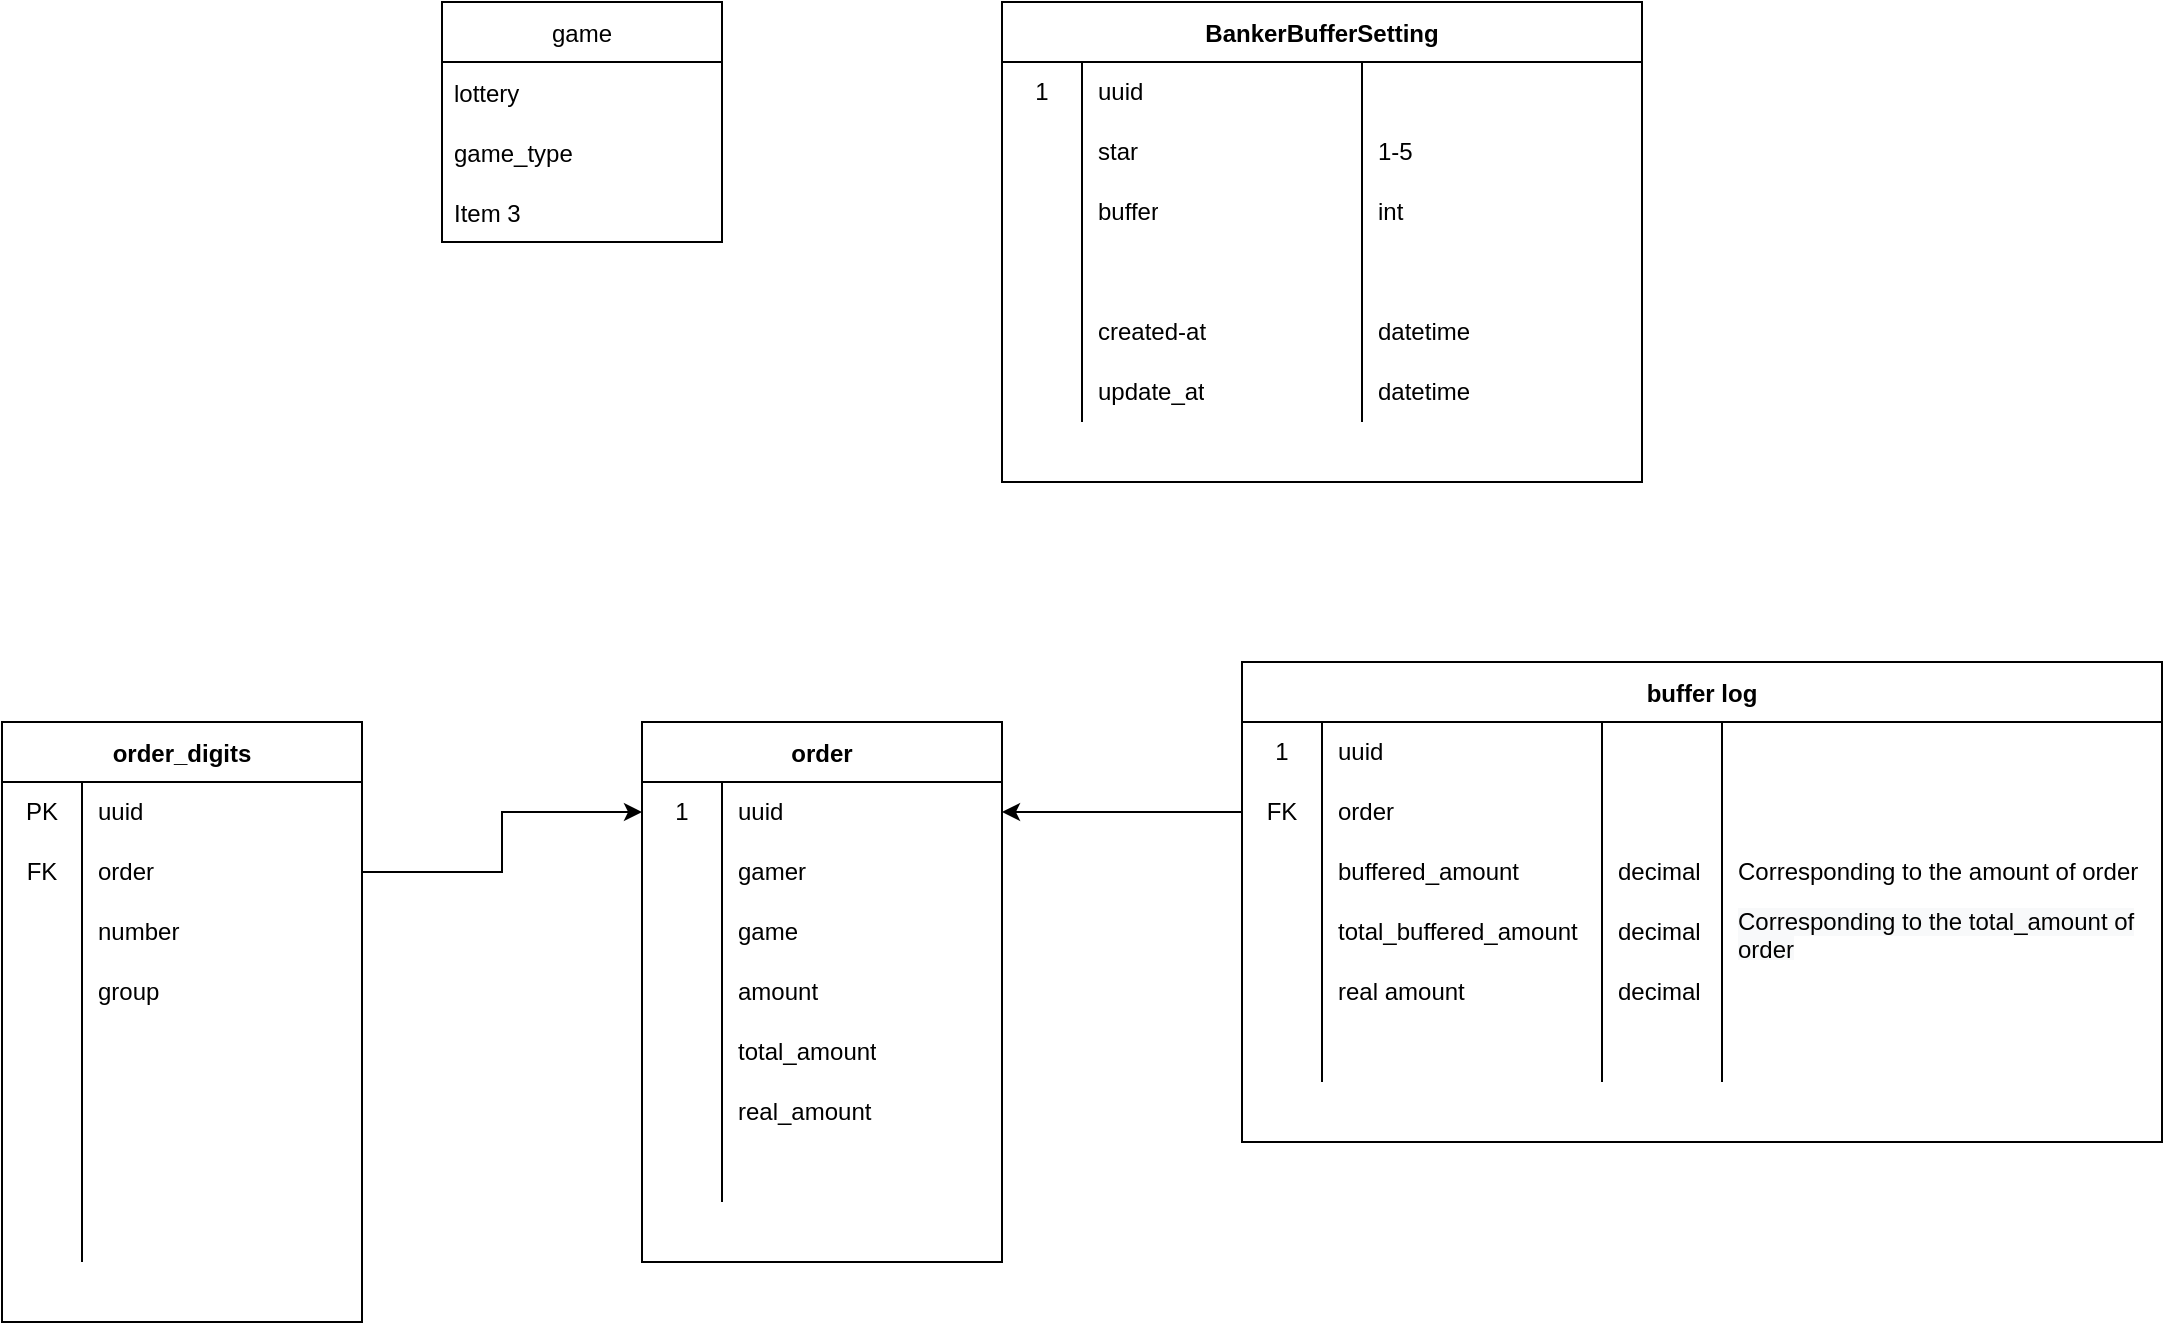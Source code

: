 <mxfile version="18.1.1" type="github" pages="2">
  <diagram id="40bhOZi9-pXXShmsCA7p" name="ERD">
    <mxGraphModel dx="1796" dy="613" grid="1" gridSize="10" guides="1" tooltips="1" connect="1" arrows="1" fold="1" page="1" pageScale="1" pageWidth="850" pageHeight="1100" math="0" shadow="0">
      <root>
        <mxCell id="0" />
        <mxCell id="1" parent="0" />
        <mxCell id="fbebeOHhzQbb2eJ1sUNS-18" value="BankerBufferSetting" style="shape=table;startSize=30;container=1;collapsible=0;childLayout=tableLayout;fixedRows=1;rowLines=0;fontStyle=1;" vertex="1" parent="1">
          <mxGeometry x="240" y="120" width="320" height="240" as="geometry" />
        </mxCell>
        <mxCell id="fbebeOHhzQbb2eJ1sUNS-19" value="" style="shape=tableRow;horizontal=0;startSize=0;swimlaneHead=0;swimlaneBody=0;top=0;left=0;bottom=0;right=0;collapsible=0;dropTarget=0;fillColor=none;points=[[0,0.5],[1,0.5]];portConstraint=eastwest;" vertex="1" parent="fbebeOHhzQbb2eJ1sUNS-18">
          <mxGeometry y="30" width="320" height="30" as="geometry" />
        </mxCell>
        <mxCell id="fbebeOHhzQbb2eJ1sUNS-20" value="1" style="shape=partialRectangle;html=1;whiteSpace=wrap;connectable=0;fillColor=none;top=0;left=0;bottom=0;right=0;overflow=hidden;pointerEvents=1;" vertex="1" parent="fbebeOHhzQbb2eJ1sUNS-19">
          <mxGeometry width="40" height="30" as="geometry">
            <mxRectangle width="40" height="30" as="alternateBounds" />
          </mxGeometry>
        </mxCell>
        <mxCell id="fbebeOHhzQbb2eJ1sUNS-21" value="uuid" style="shape=partialRectangle;html=1;whiteSpace=wrap;connectable=0;fillColor=none;top=0;left=0;bottom=0;right=0;align=left;spacingLeft=6;overflow=hidden;" vertex="1" parent="fbebeOHhzQbb2eJ1sUNS-19">
          <mxGeometry x="40" width="140" height="30" as="geometry">
            <mxRectangle width="140" height="30" as="alternateBounds" />
          </mxGeometry>
        </mxCell>
        <mxCell id="fbebeOHhzQbb2eJ1sUNS-29" style="shape=partialRectangle;html=1;whiteSpace=wrap;connectable=0;fillColor=none;top=0;left=0;bottom=0;right=0;align=left;spacingLeft=6;overflow=hidden;" vertex="1" parent="fbebeOHhzQbb2eJ1sUNS-19">
          <mxGeometry x="180" width="140" height="30" as="geometry">
            <mxRectangle width="140" height="30" as="alternateBounds" />
          </mxGeometry>
        </mxCell>
        <mxCell id="fbebeOHhzQbb2eJ1sUNS-22" value="" style="shape=tableRow;horizontal=0;startSize=0;swimlaneHead=0;swimlaneBody=0;top=0;left=0;bottom=0;right=0;collapsible=0;dropTarget=0;fillColor=none;points=[[0,0.5],[1,0.5]];portConstraint=eastwest;" vertex="1" parent="fbebeOHhzQbb2eJ1sUNS-18">
          <mxGeometry y="60" width="320" height="30" as="geometry" />
        </mxCell>
        <mxCell id="fbebeOHhzQbb2eJ1sUNS-23" value="" style="shape=partialRectangle;html=1;whiteSpace=wrap;connectable=0;fillColor=none;top=0;left=0;bottom=0;right=0;overflow=hidden;" vertex="1" parent="fbebeOHhzQbb2eJ1sUNS-22">
          <mxGeometry width="40" height="30" as="geometry">
            <mxRectangle width="40" height="30" as="alternateBounds" />
          </mxGeometry>
        </mxCell>
        <mxCell id="fbebeOHhzQbb2eJ1sUNS-24" value="star" style="shape=partialRectangle;html=1;whiteSpace=wrap;connectable=0;fillColor=none;top=0;left=0;bottom=0;right=0;align=left;spacingLeft=6;overflow=hidden;" vertex="1" parent="fbebeOHhzQbb2eJ1sUNS-22">
          <mxGeometry x="40" width="140" height="30" as="geometry">
            <mxRectangle width="140" height="30" as="alternateBounds" />
          </mxGeometry>
        </mxCell>
        <mxCell id="fbebeOHhzQbb2eJ1sUNS-30" value="1-5" style="shape=partialRectangle;html=1;whiteSpace=wrap;connectable=0;fillColor=none;top=0;left=0;bottom=0;right=0;align=left;spacingLeft=6;overflow=hidden;" vertex="1" parent="fbebeOHhzQbb2eJ1sUNS-22">
          <mxGeometry x="180" width="140" height="30" as="geometry">
            <mxRectangle width="140" height="30" as="alternateBounds" />
          </mxGeometry>
        </mxCell>
        <mxCell id="fbebeOHhzQbb2eJ1sUNS-25" value="" style="shape=tableRow;horizontal=0;startSize=0;swimlaneHead=0;swimlaneBody=0;top=0;left=0;bottom=0;right=0;collapsible=0;dropTarget=0;fillColor=none;points=[[0,0.5],[1,0.5]];portConstraint=eastwest;" vertex="1" parent="fbebeOHhzQbb2eJ1sUNS-18">
          <mxGeometry y="90" width="320" height="30" as="geometry" />
        </mxCell>
        <mxCell id="fbebeOHhzQbb2eJ1sUNS-26" value="" style="shape=partialRectangle;html=1;whiteSpace=wrap;connectable=0;fillColor=none;top=0;left=0;bottom=0;right=0;overflow=hidden;" vertex="1" parent="fbebeOHhzQbb2eJ1sUNS-25">
          <mxGeometry width="40" height="30" as="geometry">
            <mxRectangle width="40" height="30" as="alternateBounds" />
          </mxGeometry>
        </mxCell>
        <mxCell id="fbebeOHhzQbb2eJ1sUNS-27" value="buffer" style="shape=partialRectangle;html=1;whiteSpace=wrap;connectable=0;fillColor=none;top=0;left=0;bottom=0;right=0;align=left;spacingLeft=6;overflow=hidden;" vertex="1" parent="fbebeOHhzQbb2eJ1sUNS-25">
          <mxGeometry x="40" width="140" height="30" as="geometry">
            <mxRectangle width="140" height="30" as="alternateBounds" />
          </mxGeometry>
        </mxCell>
        <mxCell id="fbebeOHhzQbb2eJ1sUNS-31" value="int" style="shape=partialRectangle;html=1;whiteSpace=wrap;connectable=0;fillColor=none;top=0;left=0;bottom=0;right=0;align=left;spacingLeft=6;overflow=hidden;" vertex="1" parent="fbebeOHhzQbb2eJ1sUNS-25">
          <mxGeometry x="180" width="140" height="30" as="geometry">
            <mxRectangle width="140" height="30" as="alternateBounds" />
          </mxGeometry>
        </mxCell>
        <mxCell id="fbebeOHhzQbb2eJ1sUNS-42" style="shape=tableRow;horizontal=0;startSize=0;swimlaneHead=0;swimlaneBody=0;top=0;left=0;bottom=0;right=0;collapsible=0;dropTarget=0;fillColor=none;points=[[0,0.5],[1,0.5]];portConstraint=eastwest;" vertex="1" parent="fbebeOHhzQbb2eJ1sUNS-18">
          <mxGeometry y="120" width="320" height="30" as="geometry" />
        </mxCell>
        <mxCell id="fbebeOHhzQbb2eJ1sUNS-43" style="shape=partialRectangle;html=1;whiteSpace=wrap;connectable=0;fillColor=none;top=0;left=0;bottom=0;right=0;overflow=hidden;" vertex="1" parent="fbebeOHhzQbb2eJ1sUNS-42">
          <mxGeometry width="40" height="30" as="geometry">
            <mxRectangle width="40" height="30" as="alternateBounds" />
          </mxGeometry>
        </mxCell>
        <mxCell id="fbebeOHhzQbb2eJ1sUNS-44" value="" style="shape=partialRectangle;html=1;whiteSpace=wrap;connectable=0;fillColor=none;top=0;left=0;bottom=0;right=0;align=left;spacingLeft=6;overflow=hidden;" vertex="1" parent="fbebeOHhzQbb2eJ1sUNS-42">
          <mxGeometry x="40" width="140" height="30" as="geometry">
            <mxRectangle width="140" height="30" as="alternateBounds" />
          </mxGeometry>
        </mxCell>
        <mxCell id="fbebeOHhzQbb2eJ1sUNS-45" value="" style="shape=partialRectangle;html=1;whiteSpace=wrap;connectable=0;fillColor=none;top=0;left=0;bottom=0;right=0;align=left;spacingLeft=6;overflow=hidden;" vertex="1" parent="fbebeOHhzQbb2eJ1sUNS-42">
          <mxGeometry x="180" width="140" height="30" as="geometry">
            <mxRectangle width="140" height="30" as="alternateBounds" />
          </mxGeometry>
        </mxCell>
        <mxCell id="fbebeOHhzQbb2eJ1sUNS-46" style="shape=tableRow;horizontal=0;startSize=0;swimlaneHead=0;swimlaneBody=0;top=0;left=0;bottom=0;right=0;collapsible=0;dropTarget=0;fillColor=none;points=[[0,0.5],[1,0.5]];portConstraint=eastwest;" vertex="1" parent="fbebeOHhzQbb2eJ1sUNS-18">
          <mxGeometry y="150" width="320" height="30" as="geometry" />
        </mxCell>
        <mxCell id="fbebeOHhzQbb2eJ1sUNS-47" style="shape=partialRectangle;html=1;whiteSpace=wrap;connectable=0;fillColor=none;top=0;left=0;bottom=0;right=0;overflow=hidden;" vertex="1" parent="fbebeOHhzQbb2eJ1sUNS-46">
          <mxGeometry width="40" height="30" as="geometry">
            <mxRectangle width="40" height="30" as="alternateBounds" />
          </mxGeometry>
        </mxCell>
        <mxCell id="fbebeOHhzQbb2eJ1sUNS-48" value="created-at" style="shape=partialRectangle;html=1;whiteSpace=wrap;connectable=0;fillColor=none;top=0;left=0;bottom=0;right=0;align=left;spacingLeft=6;overflow=hidden;" vertex="1" parent="fbebeOHhzQbb2eJ1sUNS-46">
          <mxGeometry x="40" width="140" height="30" as="geometry">
            <mxRectangle width="140" height="30" as="alternateBounds" />
          </mxGeometry>
        </mxCell>
        <mxCell id="fbebeOHhzQbb2eJ1sUNS-49" value="datetime" style="shape=partialRectangle;html=1;whiteSpace=wrap;connectable=0;fillColor=none;top=0;left=0;bottom=0;right=0;align=left;spacingLeft=6;overflow=hidden;" vertex="1" parent="fbebeOHhzQbb2eJ1sUNS-46">
          <mxGeometry x="180" width="140" height="30" as="geometry">
            <mxRectangle width="140" height="30" as="alternateBounds" />
          </mxGeometry>
        </mxCell>
        <mxCell id="fbebeOHhzQbb2eJ1sUNS-55" style="shape=tableRow;horizontal=0;startSize=0;swimlaneHead=0;swimlaneBody=0;top=0;left=0;bottom=0;right=0;collapsible=0;dropTarget=0;fillColor=none;points=[[0,0.5],[1,0.5]];portConstraint=eastwest;" vertex="1" parent="fbebeOHhzQbb2eJ1sUNS-18">
          <mxGeometry y="180" width="320" height="30" as="geometry" />
        </mxCell>
        <mxCell id="fbebeOHhzQbb2eJ1sUNS-56" style="shape=partialRectangle;html=1;whiteSpace=wrap;connectable=0;fillColor=none;top=0;left=0;bottom=0;right=0;overflow=hidden;" vertex="1" parent="fbebeOHhzQbb2eJ1sUNS-55">
          <mxGeometry width="40" height="30" as="geometry">
            <mxRectangle width="40" height="30" as="alternateBounds" />
          </mxGeometry>
        </mxCell>
        <mxCell id="fbebeOHhzQbb2eJ1sUNS-57" value="update_at" style="shape=partialRectangle;html=1;whiteSpace=wrap;connectable=0;fillColor=none;top=0;left=0;bottom=0;right=0;align=left;spacingLeft=6;overflow=hidden;" vertex="1" parent="fbebeOHhzQbb2eJ1sUNS-55">
          <mxGeometry x="40" width="140" height="30" as="geometry">
            <mxRectangle width="140" height="30" as="alternateBounds" />
          </mxGeometry>
        </mxCell>
        <mxCell id="fbebeOHhzQbb2eJ1sUNS-58" value="datetime" style="shape=partialRectangle;html=1;whiteSpace=wrap;connectable=0;fillColor=none;top=0;left=0;bottom=0;right=0;align=left;spacingLeft=6;overflow=hidden;" vertex="1" parent="fbebeOHhzQbb2eJ1sUNS-55">
          <mxGeometry x="180" width="140" height="30" as="geometry">
            <mxRectangle width="140" height="30" as="alternateBounds" />
          </mxGeometry>
        </mxCell>
        <mxCell id="fbebeOHhzQbb2eJ1sUNS-51" value="game" style="swimlane;fontStyle=0;childLayout=stackLayout;horizontal=1;startSize=30;horizontalStack=0;resizeParent=1;resizeParentMax=0;resizeLast=0;collapsible=1;marginBottom=0;" vertex="1" parent="1">
          <mxGeometry x="-40" y="120" width="140" height="120" as="geometry" />
        </mxCell>
        <mxCell id="fbebeOHhzQbb2eJ1sUNS-52" value="lottery" style="text;strokeColor=none;fillColor=none;align=left;verticalAlign=middle;spacingLeft=4;spacingRight=4;overflow=hidden;points=[[0,0.5],[1,0.5]];portConstraint=eastwest;rotatable=0;" vertex="1" parent="fbebeOHhzQbb2eJ1sUNS-51">
          <mxGeometry y="30" width="140" height="30" as="geometry" />
        </mxCell>
        <mxCell id="fbebeOHhzQbb2eJ1sUNS-53" value="game_type" style="text;strokeColor=none;fillColor=none;align=left;verticalAlign=middle;spacingLeft=4;spacingRight=4;overflow=hidden;points=[[0,0.5],[1,0.5]];portConstraint=eastwest;rotatable=0;" vertex="1" parent="fbebeOHhzQbb2eJ1sUNS-51">
          <mxGeometry y="60" width="140" height="30" as="geometry" />
        </mxCell>
        <mxCell id="fbebeOHhzQbb2eJ1sUNS-54" value="Item 3" style="text;strokeColor=none;fillColor=none;align=left;verticalAlign=middle;spacingLeft=4;spacingRight=4;overflow=hidden;points=[[0,0.5],[1,0.5]];portConstraint=eastwest;rotatable=0;" vertex="1" parent="fbebeOHhzQbb2eJ1sUNS-51">
          <mxGeometry y="90" width="140" height="30" as="geometry" />
        </mxCell>
        <mxCell id="fbebeOHhzQbb2eJ1sUNS-88" value="order" style="shape=table;startSize=30;container=1;collapsible=0;childLayout=tableLayout;fixedRows=1;rowLines=0;fontStyle=1;" vertex="1" parent="1">
          <mxGeometry x="60" y="480" width="180" height="270" as="geometry" />
        </mxCell>
        <mxCell id="fbebeOHhzQbb2eJ1sUNS-89" value="" style="shape=tableRow;horizontal=0;startSize=0;swimlaneHead=0;swimlaneBody=0;top=0;left=0;bottom=0;right=0;collapsible=0;dropTarget=0;fillColor=none;points=[[0,0.5],[1,0.5]];portConstraint=eastwest;" vertex="1" parent="fbebeOHhzQbb2eJ1sUNS-88">
          <mxGeometry y="30" width="180" height="30" as="geometry" />
        </mxCell>
        <mxCell id="fbebeOHhzQbb2eJ1sUNS-90" value="1" style="shape=partialRectangle;html=1;whiteSpace=wrap;connectable=0;fillColor=none;top=0;left=0;bottom=0;right=0;overflow=hidden;pointerEvents=1;" vertex="1" parent="fbebeOHhzQbb2eJ1sUNS-89">
          <mxGeometry width="40" height="30" as="geometry">
            <mxRectangle width="40" height="30" as="alternateBounds" />
          </mxGeometry>
        </mxCell>
        <mxCell id="fbebeOHhzQbb2eJ1sUNS-91" value="uuid" style="shape=partialRectangle;html=1;whiteSpace=wrap;connectable=0;fillColor=none;top=0;left=0;bottom=0;right=0;align=left;spacingLeft=6;overflow=hidden;" vertex="1" parent="fbebeOHhzQbb2eJ1sUNS-89">
          <mxGeometry x="40" width="140" height="30" as="geometry">
            <mxRectangle width="140" height="30" as="alternateBounds" />
          </mxGeometry>
        </mxCell>
        <mxCell id="fbebeOHhzQbb2eJ1sUNS-93" value="" style="shape=tableRow;horizontal=0;startSize=0;swimlaneHead=0;swimlaneBody=0;top=0;left=0;bottom=0;right=0;collapsible=0;dropTarget=0;fillColor=none;points=[[0,0.5],[1,0.5]];portConstraint=eastwest;" vertex="1" parent="fbebeOHhzQbb2eJ1sUNS-88">
          <mxGeometry y="60" width="180" height="30" as="geometry" />
        </mxCell>
        <mxCell id="fbebeOHhzQbb2eJ1sUNS-94" value="" style="shape=partialRectangle;html=1;whiteSpace=wrap;connectable=0;fillColor=none;top=0;left=0;bottom=0;right=0;overflow=hidden;" vertex="1" parent="fbebeOHhzQbb2eJ1sUNS-93">
          <mxGeometry width="40" height="30" as="geometry">
            <mxRectangle width="40" height="30" as="alternateBounds" />
          </mxGeometry>
        </mxCell>
        <mxCell id="fbebeOHhzQbb2eJ1sUNS-95" value="gamer" style="shape=partialRectangle;html=1;whiteSpace=wrap;connectable=0;fillColor=none;top=0;left=0;bottom=0;right=0;align=left;spacingLeft=6;overflow=hidden;" vertex="1" parent="fbebeOHhzQbb2eJ1sUNS-93">
          <mxGeometry x="40" width="140" height="30" as="geometry">
            <mxRectangle width="140" height="30" as="alternateBounds" />
          </mxGeometry>
        </mxCell>
        <mxCell id="fbebeOHhzQbb2eJ1sUNS-97" value="" style="shape=tableRow;horizontal=0;startSize=0;swimlaneHead=0;swimlaneBody=0;top=0;left=0;bottom=0;right=0;collapsible=0;dropTarget=0;fillColor=none;points=[[0,0.5],[1,0.5]];portConstraint=eastwest;" vertex="1" parent="fbebeOHhzQbb2eJ1sUNS-88">
          <mxGeometry y="90" width="180" height="30" as="geometry" />
        </mxCell>
        <mxCell id="fbebeOHhzQbb2eJ1sUNS-98" value="" style="shape=partialRectangle;html=1;whiteSpace=wrap;connectable=0;fillColor=none;top=0;left=0;bottom=0;right=0;overflow=hidden;" vertex="1" parent="fbebeOHhzQbb2eJ1sUNS-97">
          <mxGeometry width="40" height="30" as="geometry">
            <mxRectangle width="40" height="30" as="alternateBounds" />
          </mxGeometry>
        </mxCell>
        <mxCell id="fbebeOHhzQbb2eJ1sUNS-99" value="game" style="shape=partialRectangle;html=1;whiteSpace=wrap;connectable=0;fillColor=none;top=0;left=0;bottom=0;right=0;align=left;spacingLeft=6;overflow=hidden;" vertex="1" parent="fbebeOHhzQbb2eJ1sUNS-97">
          <mxGeometry x="40" width="140" height="30" as="geometry">
            <mxRectangle width="140" height="30" as="alternateBounds" />
          </mxGeometry>
        </mxCell>
        <mxCell id="fbebeOHhzQbb2eJ1sUNS-101" style="shape=tableRow;horizontal=0;startSize=0;swimlaneHead=0;swimlaneBody=0;top=0;left=0;bottom=0;right=0;collapsible=0;dropTarget=0;fillColor=none;points=[[0,0.5],[1,0.5]];portConstraint=eastwest;" vertex="1" parent="fbebeOHhzQbb2eJ1sUNS-88">
          <mxGeometry y="120" width="180" height="30" as="geometry" />
        </mxCell>
        <mxCell id="fbebeOHhzQbb2eJ1sUNS-102" style="shape=partialRectangle;html=1;whiteSpace=wrap;connectable=0;fillColor=none;top=0;left=0;bottom=0;right=0;overflow=hidden;" vertex="1" parent="fbebeOHhzQbb2eJ1sUNS-101">
          <mxGeometry width="40" height="30" as="geometry">
            <mxRectangle width="40" height="30" as="alternateBounds" />
          </mxGeometry>
        </mxCell>
        <mxCell id="fbebeOHhzQbb2eJ1sUNS-103" value="amount" style="shape=partialRectangle;html=1;whiteSpace=wrap;connectable=0;fillColor=none;top=0;left=0;bottom=0;right=0;align=left;spacingLeft=6;overflow=hidden;" vertex="1" parent="fbebeOHhzQbb2eJ1sUNS-101">
          <mxGeometry x="40" width="140" height="30" as="geometry">
            <mxRectangle width="140" height="30" as="alternateBounds" />
          </mxGeometry>
        </mxCell>
        <mxCell id="fbebeOHhzQbb2eJ1sUNS-105" style="shape=tableRow;horizontal=0;startSize=0;swimlaneHead=0;swimlaneBody=0;top=0;left=0;bottom=0;right=0;collapsible=0;dropTarget=0;fillColor=none;points=[[0,0.5],[1,0.5]];portConstraint=eastwest;" vertex="1" parent="fbebeOHhzQbb2eJ1sUNS-88">
          <mxGeometry y="150" width="180" height="30" as="geometry" />
        </mxCell>
        <mxCell id="fbebeOHhzQbb2eJ1sUNS-106" style="shape=partialRectangle;html=1;whiteSpace=wrap;connectable=0;fillColor=none;top=0;left=0;bottom=0;right=0;overflow=hidden;" vertex="1" parent="fbebeOHhzQbb2eJ1sUNS-105">
          <mxGeometry width="40" height="30" as="geometry">
            <mxRectangle width="40" height="30" as="alternateBounds" />
          </mxGeometry>
        </mxCell>
        <mxCell id="fbebeOHhzQbb2eJ1sUNS-107" value="total_amount" style="shape=partialRectangle;html=1;whiteSpace=wrap;connectable=0;fillColor=none;top=0;left=0;bottom=0;right=0;align=left;spacingLeft=6;overflow=hidden;" vertex="1" parent="fbebeOHhzQbb2eJ1sUNS-105">
          <mxGeometry x="40" width="140" height="30" as="geometry">
            <mxRectangle width="140" height="30" as="alternateBounds" />
          </mxGeometry>
        </mxCell>
        <mxCell id="fbebeOHhzQbb2eJ1sUNS-109" style="shape=tableRow;horizontal=0;startSize=0;swimlaneHead=0;swimlaneBody=0;top=0;left=0;bottom=0;right=0;collapsible=0;dropTarget=0;fillColor=none;points=[[0,0.5],[1,0.5]];portConstraint=eastwest;" vertex="1" parent="fbebeOHhzQbb2eJ1sUNS-88">
          <mxGeometry y="180" width="180" height="30" as="geometry" />
        </mxCell>
        <mxCell id="fbebeOHhzQbb2eJ1sUNS-110" style="shape=partialRectangle;html=1;whiteSpace=wrap;connectable=0;fillColor=none;top=0;left=0;bottom=0;right=0;overflow=hidden;" vertex="1" parent="fbebeOHhzQbb2eJ1sUNS-109">
          <mxGeometry width="40" height="30" as="geometry">
            <mxRectangle width="40" height="30" as="alternateBounds" />
          </mxGeometry>
        </mxCell>
        <mxCell id="fbebeOHhzQbb2eJ1sUNS-111" value="real_amount" style="shape=partialRectangle;html=1;whiteSpace=wrap;connectable=0;fillColor=none;top=0;left=0;bottom=0;right=0;align=left;spacingLeft=6;overflow=hidden;" vertex="1" parent="fbebeOHhzQbb2eJ1sUNS-109">
          <mxGeometry x="40" width="140" height="30" as="geometry">
            <mxRectangle width="140" height="30" as="alternateBounds" />
          </mxGeometry>
        </mxCell>
        <mxCell id="OYWNIsOCgqCUOHwPlPZt-20" style="shape=tableRow;horizontal=0;startSize=0;swimlaneHead=0;swimlaneBody=0;top=0;left=0;bottom=0;right=0;collapsible=0;dropTarget=0;fillColor=none;points=[[0,0.5],[1,0.5]];portConstraint=eastwest;" vertex="1" parent="fbebeOHhzQbb2eJ1sUNS-88">
          <mxGeometry y="210" width="180" height="30" as="geometry" />
        </mxCell>
        <mxCell id="OYWNIsOCgqCUOHwPlPZt-21" style="shape=partialRectangle;html=1;whiteSpace=wrap;connectable=0;fillColor=none;top=0;left=0;bottom=0;right=0;overflow=hidden;" vertex="1" parent="OYWNIsOCgqCUOHwPlPZt-20">
          <mxGeometry width="40" height="30" as="geometry">
            <mxRectangle width="40" height="30" as="alternateBounds" />
          </mxGeometry>
        </mxCell>
        <mxCell id="OYWNIsOCgqCUOHwPlPZt-22" style="shape=partialRectangle;html=1;whiteSpace=wrap;connectable=0;fillColor=none;top=0;left=0;bottom=0;right=0;align=left;spacingLeft=6;overflow=hidden;" vertex="1" parent="OYWNIsOCgqCUOHwPlPZt-20">
          <mxGeometry x="40" width="140" height="30" as="geometry">
            <mxRectangle width="140" height="30" as="alternateBounds" />
          </mxGeometry>
        </mxCell>
        <mxCell id="OYWNIsOCgqCUOHwPlPZt-1" value="buffer log" style="shape=table;startSize=30;container=1;collapsible=0;childLayout=tableLayout;fixedRows=1;rowLines=0;fontStyle=1;" vertex="1" parent="1">
          <mxGeometry x="360" y="450" width="460" height="240" as="geometry" />
        </mxCell>
        <mxCell id="OYWNIsOCgqCUOHwPlPZt-2" value="" style="shape=tableRow;horizontal=0;startSize=0;swimlaneHead=0;swimlaneBody=0;top=0;left=0;bottom=0;right=0;collapsible=0;dropTarget=0;fillColor=none;points=[[0,0.5],[1,0.5]];portConstraint=eastwest;" vertex="1" parent="OYWNIsOCgqCUOHwPlPZt-1">
          <mxGeometry y="30" width="460" height="30" as="geometry" />
        </mxCell>
        <mxCell id="OYWNIsOCgqCUOHwPlPZt-3" value="1" style="shape=partialRectangle;html=1;whiteSpace=wrap;connectable=0;fillColor=none;top=0;left=0;bottom=0;right=0;overflow=hidden;pointerEvents=1;" vertex="1" parent="OYWNIsOCgqCUOHwPlPZt-2">
          <mxGeometry width="40" height="30" as="geometry">
            <mxRectangle width="40" height="30" as="alternateBounds" />
          </mxGeometry>
        </mxCell>
        <mxCell id="OYWNIsOCgqCUOHwPlPZt-4" value="uuid" style="shape=partialRectangle;html=1;whiteSpace=wrap;connectable=0;fillColor=none;top=0;left=0;bottom=0;right=0;align=left;spacingLeft=6;overflow=hidden;" vertex="1" parent="OYWNIsOCgqCUOHwPlPZt-2">
          <mxGeometry x="40" width="140" height="30" as="geometry">
            <mxRectangle width="140" height="30" as="alternateBounds" />
          </mxGeometry>
        </mxCell>
        <mxCell id="OYWNIsOCgqCUOHwPlPZt-23" style="shape=partialRectangle;html=1;whiteSpace=wrap;connectable=0;fillColor=none;top=0;left=0;bottom=0;right=0;align=left;spacingLeft=6;overflow=hidden;" vertex="1" parent="OYWNIsOCgqCUOHwPlPZt-2">
          <mxGeometry x="180" width="60" height="30" as="geometry">
            <mxRectangle width="60" height="30" as="alternateBounds" />
          </mxGeometry>
        </mxCell>
        <mxCell id="S8r5ZiR7A8mbgshXDdWo-1" style="shape=partialRectangle;html=1;whiteSpace=wrap;connectable=0;fillColor=none;top=0;left=0;bottom=0;right=0;align=left;spacingLeft=6;overflow=hidden;" vertex="1" parent="OYWNIsOCgqCUOHwPlPZt-2">
          <mxGeometry x="240" width="220" height="30" as="geometry">
            <mxRectangle width="220" height="30" as="alternateBounds" />
          </mxGeometry>
        </mxCell>
        <mxCell id="OYWNIsOCgqCUOHwPlPZt-5" value="" style="shape=tableRow;horizontal=0;startSize=0;swimlaneHead=0;swimlaneBody=0;top=0;left=0;bottom=0;right=0;collapsible=0;dropTarget=0;fillColor=none;points=[[0,0.5],[1,0.5]];portConstraint=eastwest;" vertex="1" parent="OYWNIsOCgqCUOHwPlPZt-1">
          <mxGeometry y="60" width="460" height="30" as="geometry" />
        </mxCell>
        <mxCell id="OYWNIsOCgqCUOHwPlPZt-6" value="FK" style="shape=partialRectangle;html=1;whiteSpace=wrap;connectable=0;fillColor=none;top=0;left=0;bottom=0;right=0;overflow=hidden;" vertex="1" parent="OYWNIsOCgqCUOHwPlPZt-5">
          <mxGeometry width="40" height="30" as="geometry">
            <mxRectangle width="40" height="30" as="alternateBounds" />
          </mxGeometry>
        </mxCell>
        <mxCell id="OYWNIsOCgqCUOHwPlPZt-7" value="order" style="shape=partialRectangle;html=1;whiteSpace=wrap;connectable=0;fillColor=none;top=0;left=0;bottom=0;right=0;align=left;spacingLeft=6;overflow=hidden;" vertex="1" parent="OYWNIsOCgqCUOHwPlPZt-5">
          <mxGeometry x="40" width="140" height="30" as="geometry">
            <mxRectangle width="140" height="30" as="alternateBounds" />
          </mxGeometry>
        </mxCell>
        <mxCell id="OYWNIsOCgqCUOHwPlPZt-24" style="shape=partialRectangle;html=1;whiteSpace=wrap;connectable=0;fillColor=none;top=0;left=0;bottom=0;right=0;align=left;spacingLeft=6;overflow=hidden;" vertex="1" parent="OYWNIsOCgqCUOHwPlPZt-5">
          <mxGeometry x="180" width="60" height="30" as="geometry">
            <mxRectangle width="60" height="30" as="alternateBounds" />
          </mxGeometry>
        </mxCell>
        <mxCell id="S8r5ZiR7A8mbgshXDdWo-2" style="shape=partialRectangle;html=1;whiteSpace=wrap;connectable=0;fillColor=none;top=0;left=0;bottom=0;right=0;align=left;spacingLeft=6;overflow=hidden;" vertex="1" parent="OYWNIsOCgqCUOHwPlPZt-5">
          <mxGeometry x="240" width="220" height="30" as="geometry">
            <mxRectangle width="220" height="30" as="alternateBounds" />
          </mxGeometry>
        </mxCell>
        <mxCell id="OYWNIsOCgqCUOHwPlPZt-8" value="" style="shape=tableRow;horizontal=0;startSize=0;swimlaneHead=0;swimlaneBody=0;top=0;left=0;bottom=0;right=0;collapsible=0;dropTarget=0;fillColor=none;points=[[0,0.5],[1,0.5]];portConstraint=eastwest;" vertex="1" parent="OYWNIsOCgqCUOHwPlPZt-1">
          <mxGeometry y="90" width="460" height="30" as="geometry" />
        </mxCell>
        <mxCell id="OYWNIsOCgqCUOHwPlPZt-9" value="" style="shape=partialRectangle;html=1;whiteSpace=wrap;connectable=0;fillColor=none;top=0;left=0;bottom=0;right=0;overflow=hidden;" vertex="1" parent="OYWNIsOCgqCUOHwPlPZt-8">
          <mxGeometry width="40" height="30" as="geometry">
            <mxRectangle width="40" height="30" as="alternateBounds" />
          </mxGeometry>
        </mxCell>
        <mxCell id="OYWNIsOCgqCUOHwPlPZt-10" value="buffered_amount" style="shape=partialRectangle;html=1;whiteSpace=wrap;connectable=0;fillColor=none;top=0;left=0;bottom=0;right=0;align=left;spacingLeft=6;overflow=hidden;" vertex="1" parent="OYWNIsOCgqCUOHwPlPZt-8">
          <mxGeometry x="40" width="140" height="30" as="geometry">
            <mxRectangle width="140" height="30" as="alternateBounds" />
          </mxGeometry>
        </mxCell>
        <mxCell id="OYWNIsOCgqCUOHwPlPZt-25" value="decimal" style="shape=partialRectangle;html=1;whiteSpace=wrap;connectable=0;fillColor=none;top=0;left=0;bottom=0;right=0;align=left;spacingLeft=6;overflow=hidden;" vertex="1" parent="OYWNIsOCgqCUOHwPlPZt-8">
          <mxGeometry x="180" width="60" height="30" as="geometry">
            <mxRectangle width="60" height="30" as="alternateBounds" />
          </mxGeometry>
        </mxCell>
        <mxCell id="S8r5ZiR7A8mbgshXDdWo-3" value="Corresponding to the amount of order" style="shape=partialRectangle;html=1;whiteSpace=wrap;connectable=0;fillColor=none;top=0;left=0;bottom=0;right=0;align=left;spacingLeft=6;overflow=hidden;" vertex="1" parent="OYWNIsOCgqCUOHwPlPZt-8">
          <mxGeometry x="240" width="220" height="30" as="geometry">
            <mxRectangle width="220" height="30" as="alternateBounds" />
          </mxGeometry>
        </mxCell>
        <mxCell id="OYWNIsOCgqCUOHwPlPZt-11" style="shape=tableRow;horizontal=0;startSize=0;swimlaneHead=0;swimlaneBody=0;top=0;left=0;bottom=0;right=0;collapsible=0;dropTarget=0;fillColor=none;points=[[0,0.5],[1,0.5]];portConstraint=eastwest;" vertex="1" parent="OYWNIsOCgqCUOHwPlPZt-1">
          <mxGeometry y="120" width="460" height="30" as="geometry" />
        </mxCell>
        <mxCell id="OYWNIsOCgqCUOHwPlPZt-12" style="shape=partialRectangle;html=1;whiteSpace=wrap;connectable=0;fillColor=none;top=0;left=0;bottom=0;right=0;overflow=hidden;" vertex="1" parent="OYWNIsOCgqCUOHwPlPZt-11">
          <mxGeometry width="40" height="30" as="geometry">
            <mxRectangle width="40" height="30" as="alternateBounds" />
          </mxGeometry>
        </mxCell>
        <mxCell id="OYWNIsOCgqCUOHwPlPZt-13" value="total_buffered_amount" style="shape=partialRectangle;html=1;whiteSpace=wrap;connectable=0;fillColor=none;top=0;left=0;bottom=0;right=0;align=left;spacingLeft=6;overflow=hidden;" vertex="1" parent="OYWNIsOCgqCUOHwPlPZt-11">
          <mxGeometry x="40" width="140" height="30" as="geometry">
            <mxRectangle width="140" height="30" as="alternateBounds" />
          </mxGeometry>
        </mxCell>
        <mxCell id="OYWNIsOCgqCUOHwPlPZt-26" value="&lt;span style=&quot;&quot;&gt;decimal&lt;/span&gt;" style="shape=partialRectangle;html=1;whiteSpace=wrap;connectable=0;fillColor=none;top=0;left=0;bottom=0;right=0;align=left;spacingLeft=6;overflow=hidden;" vertex="1" parent="OYWNIsOCgqCUOHwPlPZt-11">
          <mxGeometry x="180" width="60" height="30" as="geometry">
            <mxRectangle width="60" height="30" as="alternateBounds" />
          </mxGeometry>
        </mxCell>
        <mxCell id="S8r5ZiR7A8mbgshXDdWo-4" value="&lt;span style=&quot;color: rgb(0, 0, 0); font-family: Helvetica; font-size: 12px; font-style: normal; font-variant-ligatures: normal; font-variant-caps: normal; font-weight: 400; letter-spacing: normal; orphans: 2; text-align: left; text-indent: 0px; text-transform: none; widows: 2; word-spacing: 0px; -webkit-text-stroke-width: 0px; background-color: rgb(248, 249, 250); text-decoration-thickness: initial; text-decoration-style: initial; text-decoration-color: initial; float: none; display: inline !important;&quot;&gt;Corresponding to the total_amount of order&lt;/span&gt;" style="shape=partialRectangle;html=1;whiteSpace=wrap;connectable=0;fillColor=none;top=0;left=0;bottom=0;right=0;align=left;spacingLeft=6;overflow=hidden;" vertex="1" parent="OYWNIsOCgqCUOHwPlPZt-11">
          <mxGeometry x="240" width="220" height="30" as="geometry">
            <mxRectangle width="220" height="30" as="alternateBounds" />
          </mxGeometry>
        </mxCell>
        <mxCell id="OYWNIsOCgqCUOHwPlPZt-14" style="shape=tableRow;horizontal=0;startSize=0;swimlaneHead=0;swimlaneBody=0;top=0;left=0;bottom=0;right=0;collapsible=0;dropTarget=0;fillColor=none;points=[[0,0.5],[1,0.5]];portConstraint=eastwest;" vertex="1" parent="OYWNIsOCgqCUOHwPlPZt-1">
          <mxGeometry y="150" width="460" height="30" as="geometry" />
        </mxCell>
        <mxCell id="OYWNIsOCgqCUOHwPlPZt-15" style="shape=partialRectangle;html=1;whiteSpace=wrap;connectable=0;fillColor=none;top=0;left=0;bottom=0;right=0;overflow=hidden;" vertex="1" parent="OYWNIsOCgqCUOHwPlPZt-14">
          <mxGeometry width="40" height="30" as="geometry">
            <mxRectangle width="40" height="30" as="alternateBounds" />
          </mxGeometry>
        </mxCell>
        <mxCell id="OYWNIsOCgqCUOHwPlPZt-16" value="real amount&amp;nbsp;" style="shape=partialRectangle;html=1;whiteSpace=wrap;connectable=0;fillColor=none;top=0;left=0;bottom=0;right=0;align=left;spacingLeft=6;overflow=hidden;" vertex="1" parent="OYWNIsOCgqCUOHwPlPZt-14">
          <mxGeometry x="40" width="140" height="30" as="geometry">
            <mxRectangle width="140" height="30" as="alternateBounds" />
          </mxGeometry>
        </mxCell>
        <mxCell id="OYWNIsOCgqCUOHwPlPZt-27" value="&lt;span style=&quot;&quot;&gt;decimal&lt;/span&gt;" style="shape=partialRectangle;html=1;whiteSpace=wrap;connectable=0;fillColor=none;top=0;left=0;bottom=0;right=0;align=left;spacingLeft=6;overflow=hidden;" vertex="1" parent="OYWNIsOCgqCUOHwPlPZt-14">
          <mxGeometry x="180" width="60" height="30" as="geometry">
            <mxRectangle width="60" height="30" as="alternateBounds" />
          </mxGeometry>
        </mxCell>
        <mxCell id="S8r5ZiR7A8mbgshXDdWo-5" style="shape=partialRectangle;html=1;whiteSpace=wrap;connectable=0;fillColor=none;top=0;left=0;bottom=0;right=0;align=left;spacingLeft=6;overflow=hidden;" vertex="1" parent="OYWNIsOCgqCUOHwPlPZt-14">
          <mxGeometry x="240" width="220" height="30" as="geometry">
            <mxRectangle width="220" height="30" as="alternateBounds" />
          </mxGeometry>
        </mxCell>
        <mxCell id="OYWNIsOCgqCUOHwPlPZt-17" style="shape=tableRow;horizontal=0;startSize=0;swimlaneHead=0;swimlaneBody=0;top=0;left=0;bottom=0;right=0;collapsible=0;dropTarget=0;fillColor=none;points=[[0,0.5],[1,0.5]];portConstraint=eastwest;" vertex="1" parent="OYWNIsOCgqCUOHwPlPZt-1">
          <mxGeometry y="180" width="460" height="30" as="geometry" />
        </mxCell>
        <mxCell id="OYWNIsOCgqCUOHwPlPZt-18" style="shape=partialRectangle;html=1;whiteSpace=wrap;connectable=0;fillColor=none;top=0;left=0;bottom=0;right=0;overflow=hidden;" vertex="1" parent="OYWNIsOCgqCUOHwPlPZt-17">
          <mxGeometry width="40" height="30" as="geometry">
            <mxRectangle width="40" height="30" as="alternateBounds" />
          </mxGeometry>
        </mxCell>
        <mxCell id="OYWNIsOCgqCUOHwPlPZt-19" value="" style="shape=partialRectangle;html=1;whiteSpace=wrap;connectable=0;fillColor=none;top=0;left=0;bottom=0;right=0;align=left;spacingLeft=6;overflow=hidden;" vertex="1" parent="OYWNIsOCgqCUOHwPlPZt-17">
          <mxGeometry x="40" width="140" height="30" as="geometry">
            <mxRectangle width="140" height="30" as="alternateBounds" />
          </mxGeometry>
        </mxCell>
        <mxCell id="OYWNIsOCgqCUOHwPlPZt-28" style="shape=partialRectangle;html=1;whiteSpace=wrap;connectable=0;fillColor=none;top=0;left=0;bottom=0;right=0;align=left;spacingLeft=6;overflow=hidden;" vertex="1" parent="OYWNIsOCgqCUOHwPlPZt-17">
          <mxGeometry x="180" width="60" height="30" as="geometry">
            <mxRectangle width="60" height="30" as="alternateBounds" />
          </mxGeometry>
        </mxCell>
        <mxCell id="S8r5ZiR7A8mbgshXDdWo-6" style="shape=partialRectangle;html=1;whiteSpace=wrap;connectable=0;fillColor=none;top=0;left=0;bottom=0;right=0;align=left;spacingLeft=6;overflow=hidden;" vertex="1" parent="OYWNIsOCgqCUOHwPlPZt-17">
          <mxGeometry x="240" width="220" height="30" as="geometry">
            <mxRectangle width="220" height="30" as="alternateBounds" />
          </mxGeometry>
        </mxCell>
        <mxCell id="OYWNIsOCgqCUOHwPlPZt-29" style="edgeStyle=orthogonalEdgeStyle;rounded=0;orthogonalLoop=1;jettySize=auto;html=1;entryX=1;entryY=0.5;entryDx=0;entryDy=0;fontSize=20;" edge="1" parent="1" source="OYWNIsOCgqCUOHwPlPZt-5" target="fbebeOHhzQbb2eJ1sUNS-89">
          <mxGeometry relative="1" as="geometry" />
        </mxCell>
        <mxCell id="OYWNIsOCgqCUOHwPlPZt-30" value="order_digits" style="shape=table;startSize=30;container=1;collapsible=0;childLayout=tableLayout;fixedRows=1;rowLines=0;fontStyle=1;" vertex="1" parent="1">
          <mxGeometry x="-260" y="480" width="180" height="300" as="geometry" />
        </mxCell>
        <mxCell id="OYWNIsOCgqCUOHwPlPZt-31" value="" style="shape=tableRow;horizontal=0;startSize=0;swimlaneHead=0;swimlaneBody=0;top=0;left=0;bottom=0;right=0;collapsible=0;dropTarget=0;fillColor=none;points=[[0,0.5],[1,0.5]];portConstraint=eastwest;" vertex="1" parent="OYWNIsOCgqCUOHwPlPZt-30">
          <mxGeometry y="30" width="180" height="30" as="geometry" />
        </mxCell>
        <mxCell id="OYWNIsOCgqCUOHwPlPZt-32" value="PK" style="shape=partialRectangle;html=1;whiteSpace=wrap;connectable=0;fillColor=none;top=0;left=0;bottom=0;right=0;overflow=hidden;pointerEvents=1;" vertex="1" parent="OYWNIsOCgqCUOHwPlPZt-31">
          <mxGeometry width="40" height="30" as="geometry">
            <mxRectangle width="40" height="30" as="alternateBounds" />
          </mxGeometry>
        </mxCell>
        <mxCell id="OYWNIsOCgqCUOHwPlPZt-33" value="uuid" style="shape=partialRectangle;html=1;whiteSpace=wrap;connectable=0;fillColor=none;top=0;left=0;bottom=0;right=0;align=left;spacingLeft=6;overflow=hidden;" vertex="1" parent="OYWNIsOCgqCUOHwPlPZt-31">
          <mxGeometry x="40" width="140" height="30" as="geometry">
            <mxRectangle width="140" height="30" as="alternateBounds" />
          </mxGeometry>
        </mxCell>
        <mxCell id="OYWNIsOCgqCUOHwPlPZt-52" style="shape=tableRow;horizontal=0;startSize=0;swimlaneHead=0;swimlaneBody=0;top=0;left=0;bottom=0;right=0;collapsible=0;dropTarget=0;fillColor=none;points=[[0,0.5],[1,0.5]];portConstraint=eastwest;" vertex="1" parent="OYWNIsOCgqCUOHwPlPZt-30">
          <mxGeometry y="60" width="180" height="30" as="geometry" />
        </mxCell>
        <mxCell id="OYWNIsOCgqCUOHwPlPZt-53" value="FK" style="shape=partialRectangle;html=1;whiteSpace=wrap;connectable=0;fillColor=none;top=0;left=0;bottom=0;right=0;overflow=hidden;pointerEvents=1;" vertex="1" parent="OYWNIsOCgqCUOHwPlPZt-52">
          <mxGeometry width="40" height="30" as="geometry">
            <mxRectangle width="40" height="30" as="alternateBounds" />
          </mxGeometry>
        </mxCell>
        <mxCell id="OYWNIsOCgqCUOHwPlPZt-54" value="order" style="shape=partialRectangle;html=1;whiteSpace=wrap;connectable=0;fillColor=none;top=0;left=0;bottom=0;right=0;align=left;spacingLeft=6;overflow=hidden;" vertex="1" parent="OYWNIsOCgqCUOHwPlPZt-52">
          <mxGeometry x="40" width="140" height="30" as="geometry">
            <mxRectangle width="140" height="30" as="alternateBounds" />
          </mxGeometry>
        </mxCell>
        <mxCell id="OYWNIsOCgqCUOHwPlPZt-34" value="" style="shape=tableRow;horizontal=0;startSize=0;swimlaneHead=0;swimlaneBody=0;top=0;left=0;bottom=0;right=0;collapsible=0;dropTarget=0;fillColor=none;points=[[0,0.5],[1,0.5]];portConstraint=eastwest;" vertex="1" parent="OYWNIsOCgqCUOHwPlPZt-30">
          <mxGeometry y="90" width="180" height="30" as="geometry" />
        </mxCell>
        <mxCell id="OYWNIsOCgqCUOHwPlPZt-35" value="" style="shape=partialRectangle;html=1;whiteSpace=wrap;connectable=0;fillColor=none;top=0;left=0;bottom=0;right=0;overflow=hidden;" vertex="1" parent="OYWNIsOCgqCUOHwPlPZt-34">
          <mxGeometry width="40" height="30" as="geometry">
            <mxRectangle width="40" height="30" as="alternateBounds" />
          </mxGeometry>
        </mxCell>
        <mxCell id="OYWNIsOCgqCUOHwPlPZt-36" value="number" style="shape=partialRectangle;html=1;whiteSpace=wrap;connectable=0;fillColor=none;top=0;left=0;bottom=0;right=0;align=left;spacingLeft=6;overflow=hidden;" vertex="1" parent="OYWNIsOCgqCUOHwPlPZt-34">
          <mxGeometry x="40" width="140" height="30" as="geometry">
            <mxRectangle width="140" height="30" as="alternateBounds" />
          </mxGeometry>
        </mxCell>
        <mxCell id="OYWNIsOCgqCUOHwPlPZt-37" value="" style="shape=tableRow;horizontal=0;startSize=0;swimlaneHead=0;swimlaneBody=0;top=0;left=0;bottom=0;right=0;collapsible=0;dropTarget=0;fillColor=none;points=[[0,0.5],[1,0.5]];portConstraint=eastwest;" vertex="1" parent="OYWNIsOCgqCUOHwPlPZt-30">
          <mxGeometry y="120" width="180" height="30" as="geometry" />
        </mxCell>
        <mxCell id="OYWNIsOCgqCUOHwPlPZt-38" value="" style="shape=partialRectangle;html=1;whiteSpace=wrap;connectable=0;fillColor=none;top=0;left=0;bottom=0;right=0;overflow=hidden;" vertex="1" parent="OYWNIsOCgqCUOHwPlPZt-37">
          <mxGeometry width="40" height="30" as="geometry">
            <mxRectangle width="40" height="30" as="alternateBounds" />
          </mxGeometry>
        </mxCell>
        <mxCell id="OYWNIsOCgqCUOHwPlPZt-39" value="group" style="shape=partialRectangle;html=1;whiteSpace=wrap;connectable=0;fillColor=none;top=0;left=0;bottom=0;right=0;align=left;spacingLeft=6;overflow=hidden;" vertex="1" parent="OYWNIsOCgqCUOHwPlPZt-37">
          <mxGeometry x="40" width="140" height="30" as="geometry">
            <mxRectangle width="140" height="30" as="alternateBounds" />
          </mxGeometry>
        </mxCell>
        <mxCell id="OYWNIsOCgqCUOHwPlPZt-40" style="shape=tableRow;horizontal=0;startSize=0;swimlaneHead=0;swimlaneBody=0;top=0;left=0;bottom=0;right=0;collapsible=0;dropTarget=0;fillColor=none;points=[[0,0.5],[1,0.5]];portConstraint=eastwest;" vertex="1" parent="OYWNIsOCgqCUOHwPlPZt-30">
          <mxGeometry y="150" width="180" height="30" as="geometry" />
        </mxCell>
        <mxCell id="OYWNIsOCgqCUOHwPlPZt-41" style="shape=partialRectangle;html=1;whiteSpace=wrap;connectable=0;fillColor=none;top=0;left=0;bottom=0;right=0;overflow=hidden;" vertex="1" parent="OYWNIsOCgqCUOHwPlPZt-40">
          <mxGeometry width="40" height="30" as="geometry">
            <mxRectangle width="40" height="30" as="alternateBounds" />
          </mxGeometry>
        </mxCell>
        <mxCell id="OYWNIsOCgqCUOHwPlPZt-42" value="" style="shape=partialRectangle;html=1;whiteSpace=wrap;connectable=0;fillColor=none;top=0;left=0;bottom=0;right=0;align=left;spacingLeft=6;overflow=hidden;" vertex="1" parent="OYWNIsOCgqCUOHwPlPZt-40">
          <mxGeometry x="40" width="140" height="30" as="geometry">
            <mxRectangle width="140" height="30" as="alternateBounds" />
          </mxGeometry>
        </mxCell>
        <mxCell id="OYWNIsOCgqCUOHwPlPZt-43" style="shape=tableRow;horizontal=0;startSize=0;swimlaneHead=0;swimlaneBody=0;top=0;left=0;bottom=0;right=0;collapsible=0;dropTarget=0;fillColor=none;points=[[0,0.5],[1,0.5]];portConstraint=eastwest;" vertex="1" parent="OYWNIsOCgqCUOHwPlPZt-30">
          <mxGeometry y="180" width="180" height="30" as="geometry" />
        </mxCell>
        <mxCell id="OYWNIsOCgqCUOHwPlPZt-44" style="shape=partialRectangle;html=1;whiteSpace=wrap;connectable=0;fillColor=none;top=0;left=0;bottom=0;right=0;overflow=hidden;" vertex="1" parent="OYWNIsOCgqCUOHwPlPZt-43">
          <mxGeometry width="40" height="30" as="geometry">
            <mxRectangle width="40" height="30" as="alternateBounds" />
          </mxGeometry>
        </mxCell>
        <mxCell id="OYWNIsOCgqCUOHwPlPZt-45" value="" style="shape=partialRectangle;html=1;whiteSpace=wrap;connectable=0;fillColor=none;top=0;left=0;bottom=0;right=0;align=left;spacingLeft=6;overflow=hidden;" vertex="1" parent="OYWNIsOCgqCUOHwPlPZt-43">
          <mxGeometry x="40" width="140" height="30" as="geometry">
            <mxRectangle width="140" height="30" as="alternateBounds" />
          </mxGeometry>
        </mxCell>
        <mxCell id="OYWNIsOCgqCUOHwPlPZt-46" style="shape=tableRow;horizontal=0;startSize=0;swimlaneHead=0;swimlaneBody=0;top=0;left=0;bottom=0;right=0;collapsible=0;dropTarget=0;fillColor=none;points=[[0,0.5],[1,0.5]];portConstraint=eastwest;" vertex="1" parent="OYWNIsOCgqCUOHwPlPZt-30">
          <mxGeometry y="210" width="180" height="30" as="geometry" />
        </mxCell>
        <mxCell id="OYWNIsOCgqCUOHwPlPZt-47" style="shape=partialRectangle;html=1;whiteSpace=wrap;connectable=0;fillColor=none;top=0;left=0;bottom=0;right=0;overflow=hidden;" vertex="1" parent="OYWNIsOCgqCUOHwPlPZt-46">
          <mxGeometry width="40" height="30" as="geometry">
            <mxRectangle width="40" height="30" as="alternateBounds" />
          </mxGeometry>
        </mxCell>
        <mxCell id="OYWNIsOCgqCUOHwPlPZt-48" value="" style="shape=partialRectangle;html=1;whiteSpace=wrap;connectable=0;fillColor=none;top=0;left=0;bottom=0;right=0;align=left;spacingLeft=6;overflow=hidden;" vertex="1" parent="OYWNIsOCgqCUOHwPlPZt-46">
          <mxGeometry x="40" width="140" height="30" as="geometry">
            <mxRectangle width="140" height="30" as="alternateBounds" />
          </mxGeometry>
        </mxCell>
        <mxCell id="OYWNIsOCgqCUOHwPlPZt-49" style="shape=tableRow;horizontal=0;startSize=0;swimlaneHead=0;swimlaneBody=0;top=0;left=0;bottom=0;right=0;collapsible=0;dropTarget=0;fillColor=none;points=[[0,0.5],[1,0.5]];portConstraint=eastwest;" vertex="1" parent="OYWNIsOCgqCUOHwPlPZt-30">
          <mxGeometry y="240" width="180" height="30" as="geometry" />
        </mxCell>
        <mxCell id="OYWNIsOCgqCUOHwPlPZt-50" style="shape=partialRectangle;html=1;whiteSpace=wrap;connectable=0;fillColor=none;top=0;left=0;bottom=0;right=0;overflow=hidden;" vertex="1" parent="OYWNIsOCgqCUOHwPlPZt-49">
          <mxGeometry width="40" height="30" as="geometry">
            <mxRectangle width="40" height="30" as="alternateBounds" />
          </mxGeometry>
        </mxCell>
        <mxCell id="OYWNIsOCgqCUOHwPlPZt-51" style="shape=partialRectangle;html=1;whiteSpace=wrap;connectable=0;fillColor=none;top=0;left=0;bottom=0;right=0;align=left;spacingLeft=6;overflow=hidden;" vertex="1" parent="OYWNIsOCgqCUOHwPlPZt-49">
          <mxGeometry x="40" width="140" height="30" as="geometry">
            <mxRectangle width="140" height="30" as="alternateBounds" />
          </mxGeometry>
        </mxCell>
        <mxCell id="OYWNIsOCgqCUOHwPlPZt-55" style="edgeStyle=orthogonalEdgeStyle;rounded=0;orthogonalLoop=1;jettySize=auto;html=1;entryX=0;entryY=0.5;entryDx=0;entryDy=0;fontSize=20;" edge="1" parent="1" source="OYWNIsOCgqCUOHwPlPZt-52" target="fbebeOHhzQbb2eJ1sUNS-89">
          <mxGeometry relative="1" as="geometry" />
        </mxCell>
      </root>
    </mxGraphModel>
  </diagram>
  <diagram id="P_DqTs2XUW8u3rVE873k" name="flow chart">
    <mxGraphModel dx="1261" dy="1917" grid="1" gridSize="10" guides="1" tooltips="1" connect="1" arrows="1" fold="1" page="1" pageScale="1" pageWidth="850" pageHeight="1100" math="0" shadow="0">
      <root>
        <mxCell id="0" />
        <mxCell id="1" parent="0" />
        <mxCell id="WzpEoaeoQgiuHZBvd15y-3" value="" style="edgeStyle=orthogonalEdgeStyle;rounded=0;orthogonalLoop=1;jettySize=auto;html=1;" edge="1" parent="1" source="WzpEoaeoQgiuHZBvd15y-1" target="WzpEoaeoQgiuHZBvd15y-2">
          <mxGeometry relative="1" as="geometry" />
        </mxCell>
        <mxCell id="WzpEoaeoQgiuHZBvd15y-1" value="Order" style="rounded=1;whiteSpace=wrap;html=1;" vertex="1" parent="1">
          <mxGeometry x="160" y="120" width="120" height="60" as="geometry" />
        </mxCell>
        <mxCell id="WzpEoaeoQgiuHZBvd15y-5" value="" style="edgeStyle=orthogonalEdgeStyle;rounded=0;orthogonalLoop=1;jettySize=auto;html=1;" edge="1" parent="1" source="WzpEoaeoQgiuHZBvd15y-2" target="WzpEoaeoQgiuHZBvd15y-4">
          <mxGeometry relative="1" as="geometry" />
        </mxCell>
        <mxCell id="WzpEoaeoQgiuHZBvd15y-2" value="checks before database" style="whiteSpace=wrap;html=1;rounded=1;" vertex="1" parent="1">
          <mxGeometry x="360" y="120" width="120" height="60" as="geometry" />
        </mxCell>
        <mxCell id="WzpEoaeoQgiuHZBvd15y-7" value="" style="edgeStyle=orthogonalEdgeStyle;rounded=0;orthogonalLoop=1;jettySize=auto;html=1;" edge="1" parent="1" source="WzpEoaeoQgiuHZBvd15y-4" target="WzpEoaeoQgiuHZBvd15y-6">
          <mxGeometry relative="1" as="geometry" />
        </mxCell>
        <mxCell id="WzpEoaeoQgiuHZBvd15y-9" value="" style="edgeStyle=orthogonalEdgeStyle;rounded=0;orthogonalLoop=1;jettySize=auto;html=1;" edge="1" parent="1" source="WzpEoaeoQgiuHZBvd15y-4" target="WzpEoaeoQgiuHZBvd15y-8">
          <mxGeometry relative="1" as="geometry" />
        </mxCell>
        <mxCell id="WzpEoaeoQgiuHZBvd15y-4" value="add to database" style="whiteSpace=wrap;html=1;rounded=1;" vertex="1" parent="1">
          <mxGeometry x="560" y="120" width="120" height="60" as="geometry" />
        </mxCell>
        <mxCell id="WzpEoaeoQgiuHZBvd15y-20" value="" style="edgeStyle=orthogonalEdgeStyle;rounded=0;orthogonalLoop=1;jettySize=auto;html=1;" edge="1" parent="1" source="WzpEoaeoQgiuHZBvd15y-6" target="WzpEoaeoQgiuHZBvd15y-19">
          <mxGeometry relative="1" as="geometry" />
        </mxCell>
        <mxCell id="WzpEoaeoQgiuHZBvd15y-6" value="publisher&lt;br&gt;create order" style="whiteSpace=wrap;html=1;rounded=1;" vertex="1" parent="1">
          <mxGeometry x="720" y="120" width="130" height="60" as="geometry" />
        </mxCell>
        <mxCell id="WzpEoaeoQgiuHZBvd15y-11" value="" style="edgeStyle=orthogonalEdgeStyle;rounded=0;orthogonalLoop=1;jettySize=auto;html=1;" edge="1" parent="1" source="WzpEoaeoQgiuHZBvd15y-8" target="WzpEoaeoQgiuHZBvd15y-10">
          <mxGeometry relative="1" as="geometry" />
        </mxCell>
        <mxCell id="WzpEoaeoQgiuHZBvd15y-8" value="post create" style="whiteSpace=wrap;html=1;rounded=1;" vertex="1" parent="1">
          <mxGeometry x="560" y="260" width="120" height="60" as="geometry" />
        </mxCell>
        <mxCell id="WzpEoaeoQgiuHZBvd15y-23" style="edgeStyle=orthogonalEdgeStyle;rounded=0;orthogonalLoop=1;jettySize=auto;html=1;entryX=0;entryY=0.5;entryDx=0;entryDy=0;" edge="1" parent="1" source="WzpEoaeoQgiuHZBvd15y-10" target="WzpEoaeoQgiuHZBvd15y-14">
          <mxGeometry relative="1" as="geometry" />
        </mxCell>
        <mxCell id="WzpEoaeoQgiuHZBvd15y-10" value="calculate&lt;br&gt;&quot;real amount&quot;" style="whiteSpace=wrap;html=1;rounded=1;" vertex="1" parent="1">
          <mxGeometry x="780" y="260" width="120" height="60" as="geometry" />
        </mxCell>
        <mxCell id="WzpEoaeoQgiuHZBvd15y-15" style="edgeStyle=orthogonalEdgeStyle;rounded=0;orthogonalLoop=1;jettySize=auto;html=1;" edge="1" parent="1" source="WzpEoaeoQgiuHZBvd15y-14" target="WzpEoaeoQgiuHZBvd15y-18">
          <mxGeometry relative="1" as="geometry">
            <mxPoint x="920" y="600" as="targetPoint" />
          </mxGeometry>
        </mxCell>
        <mxCell id="WzpEoaeoQgiuHZBvd15y-14" value="&lt;span style=&quot;&quot;&gt;if free order or&lt;/span&gt;&lt;br style=&quot;&quot;&gt;&lt;span style=&quot;&quot;&gt;amount to order less than 1&amp;nbsp;&lt;/span&gt;" style="rhombus;whiteSpace=wrap;html=1;" vertex="1" parent="1">
          <mxGeometry x="1070" y="230" width="140" height="120" as="geometry" />
        </mxCell>
        <mxCell id="WzpEoaeoQgiuHZBvd15y-18" value="ORDER SUCCESS" style="rounded=1;whiteSpace=wrap;html=1;fillColor=#e1d5e7;strokeColor=#9673a6;" vertex="1" parent="1">
          <mxGeometry x="1360" y="120" width="120" height="60" as="geometry" />
        </mxCell>
        <mxCell id="WzpEoaeoQgiuHZBvd15y-22" value="" style="edgeStyle=orthogonalEdgeStyle;rounded=0;orthogonalLoop=1;jettySize=auto;html=1;" edge="1" parent="1" source="WzpEoaeoQgiuHZBvd15y-19" target="WzpEoaeoQgiuHZBvd15y-21">
          <mxGeometry relative="1" as="geometry" />
        </mxCell>
        <mxCell id="WzpEoaeoQgiuHZBvd15y-19" value="Banker Buffer Check" style="whiteSpace=wrap;html=1;rounded=1;fillColor=#d5e8d4;strokeColor=#82b366;" vertex="1" parent="1">
          <mxGeometry x="900" y="120" width="120" height="60" as="geometry" />
        </mxCell>
        <mxCell id="WzpEoaeoQgiuHZBvd15y-30" value="" style="edgeStyle=orthogonalEdgeStyle;rounded=0;orthogonalLoop=1;jettySize=auto;html=1;" edge="1" parent="1" source="WzpEoaeoQgiuHZBvd15y-21" target="WzpEoaeoQgiuHZBvd15y-28">
          <mxGeometry relative="1" as="geometry" />
        </mxCell>
        <mxCell id="WzpEoaeoQgiuHZBvd15y-21" value="alter the order params" style="whiteSpace=wrap;html=1;rounded=1;fillColor=#d5e8d4;strokeColor=#82b366;" vertex="1" parent="1">
          <mxGeometry x="1080" y="120" width="120" height="60" as="geometry" />
        </mxCell>
        <mxCell id="WzpEoaeoQgiuHZBvd15y-31" style="edgeStyle=orthogonalEdgeStyle;rounded=0;orthogonalLoop=1;jettySize=auto;html=1;entryX=0.5;entryY=0;entryDx=0;entryDy=0;" edge="1" parent="1" source="WzpEoaeoQgiuHZBvd15y-28" target="WzpEoaeoQgiuHZBvd15y-18">
          <mxGeometry relative="1" as="geometry" />
        </mxCell>
        <mxCell id="WzpEoaeoQgiuHZBvd15y-34" value="" style="edgeStyle=orthogonalEdgeStyle;rounded=0;orthogonalLoop=1;jettySize=auto;html=1;" edge="1" parent="1" source="WzpEoaeoQgiuHZBvd15y-28" target="WzpEoaeoQgiuHZBvd15y-33">
          <mxGeometry relative="1" as="geometry" />
        </mxCell>
        <mxCell id="WzpEoaeoQgiuHZBvd15y-28" value="need order?" style="rhombus;whiteSpace=wrap;html=1;" vertex="1" parent="1">
          <mxGeometry x="1100" y="-50" width="80" height="80" as="geometry" />
        </mxCell>
        <mxCell id="WzpEoaeoQgiuHZBvd15y-32" value="n" style="text;html=1;strokeColor=none;fillColor=none;align=center;verticalAlign=middle;whiteSpace=wrap;rounded=0;" vertex="1" parent="1">
          <mxGeometry x="1245" width="60" height="30" as="geometry" />
        </mxCell>
        <mxCell id="WzpEoaeoQgiuHZBvd15y-35" style="edgeStyle=orthogonalEdgeStyle;rounded=0;orthogonalLoop=1;jettySize=auto;html=1;" edge="1" parent="1" source="WzpEoaeoQgiuHZBvd15y-33">
          <mxGeometry relative="1" as="geometry">
            <mxPoint x="1420" y="120" as="targetPoint" />
          </mxGeometry>
        </mxCell>
        <mxCell id="WzpEoaeoQgiuHZBvd15y-33" value="puppeteer order" style="whiteSpace=wrap;html=1;" vertex="1" parent="1">
          <mxGeometry x="1080" y="-200" width="120" height="60" as="geometry" />
        </mxCell>
        <mxCell id="WzpEoaeoQgiuHZBvd15y-39" value="" style="group" vertex="1" connectable="0" parent="1">
          <mxGeometry x="260" y="420" width="800" height="270" as="geometry" />
        </mxCell>
        <mxCell id="WzpEoaeoQgiuHZBvd15y-36" value="" style="whiteSpace=wrap;html=1;rounded=1;fillColor=#d5e8d4;strokeColor=#82b366;align=left;" vertex="1" parent="WzpEoaeoQgiuHZBvd15y-39">
          <mxGeometry width="800" height="270" as="geometry" />
        </mxCell>
        <mxCell id="WzpEoaeoQgiuHZBvd15y-37" value="buffer check and alter the order content" style="text;html=1;strokeColor=none;fillColor=none;align=center;verticalAlign=middle;whiteSpace=wrap;rounded=0;fontSize=20;" vertex="1" parent="WzpEoaeoQgiuHZBvd15y-39">
          <mxGeometry x="215" y="10" width="375" height="30" as="geometry" />
        </mxCell>
        <mxCell id="WzpEoaeoQgiuHZBvd15y-44" value="" style="edgeStyle=orthogonalEdgeStyle;rounded=0;orthogonalLoop=1;jettySize=auto;html=1;" edge="1" parent="WzpEoaeoQgiuHZBvd15y-39" source="WzpEoaeoQgiuHZBvd15y-40" target="WzpEoaeoQgiuHZBvd15y-43">
          <mxGeometry relative="1" as="geometry" />
        </mxCell>
        <mxCell id="WzpEoaeoQgiuHZBvd15y-40" value="key:&lt;br&gt;game;&lt;br&gt;number;" style="rounded=1;whiteSpace=wrap;html=1;" vertex="1" parent="WzpEoaeoQgiuHZBvd15y-39">
          <mxGeometry x="20" y="90" width="120" height="60" as="geometry" />
        </mxCell>
        <mxCell id="WzpEoaeoQgiuHZBvd15y-43" value="check if the number set has the key associate with the key" style="rhombus;whiteSpace=wrap;html=1;" vertex="1" parent="WzpEoaeoQgiuHZBvd15y-39">
          <mxGeometry x="190" y="40" width="230" height="160" as="geometry" />
        </mxCell>
        <mxCell id="S7_Y_FYUmSJJwKS1JCr7-3" value="Y" style="text;html=1;strokeColor=none;fillColor=none;align=center;verticalAlign=middle;whiteSpace=wrap;rounded=0;fontSize=20;" vertex="1" parent="WzpEoaeoQgiuHZBvd15y-39">
          <mxGeometry x="250" y="240" width="60" height="30" as="geometry" />
        </mxCell>
        <mxCell id="S7_Y_FYUmSJJwKS1JCr7-6" value="add the log" style="rounded=1;whiteSpace=wrap;html=1;" vertex="1" parent="WzpEoaeoQgiuHZBvd15y-39">
          <mxGeometry x="500" y="90" width="120" height="60" as="geometry" />
        </mxCell>
        <mxCell id="S7_Y_FYUmSJJwKS1JCr7-7" value="" style="edgeStyle=orthogonalEdgeStyle;rounded=0;orthogonalLoop=1;jettySize=auto;html=1;fontSize=20;" edge="1" parent="WzpEoaeoQgiuHZBvd15y-39" source="WzpEoaeoQgiuHZBvd15y-43" target="S7_Y_FYUmSJJwKS1JCr7-6">
          <mxGeometry relative="1" as="geometry" />
        </mxCell>
        <mxCell id="S7_Y_FYUmSJJwKS1JCr7-10" value="N" style="text;html=1;strokeColor=none;fillColor=none;align=center;verticalAlign=middle;whiteSpace=wrap;rounded=0;fontSize=20;" vertex="1" parent="WzpEoaeoQgiuHZBvd15y-39">
          <mxGeometry x="430" y="80" width="60" height="30" as="geometry" />
        </mxCell>
        <mxCell id="S7_Y_FYUmSJJwKS1JCr7-8" value="next" style="whiteSpace=wrap;html=1;rounded=1;" vertex="1" parent="WzpEoaeoQgiuHZBvd15y-39">
          <mxGeometry x="680" y="90" width="120" height="60" as="geometry" />
        </mxCell>
        <mxCell id="S7_Y_FYUmSJJwKS1JCr7-9" value="" style="edgeStyle=orthogonalEdgeStyle;rounded=0;orthogonalLoop=1;jettySize=auto;html=1;fontSize=20;" edge="1" parent="WzpEoaeoQgiuHZBvd15y-39" source="S7_Y_FYUmSJJwKS1JCr7-6" target="S7_Y_FYUmSJJwKS1JCr7-8">
          <mxGeometry relative="1" as="geometry" />
        </mxCell>
        <mxCell id="VWeRqDRu4HUs_ibIDsNu-5" value="logs" style="shape=cylinder3;whiteSpace=wrap;html=1;boundedLbl=1;backgroundOutline=1;size=15;fontSize=20;" vertex="1" parent="WzpEoaeoQgiuHZBvd15y-39">
          <mxGeometry x="350" y="150" width="60" height="80" as="geometry" />
        </mxCell>
        <mxCell id="VWeRqDRu4HUs_ibIDsNu-6" style="edgeStyle=orthogonalEdgeStyle;rounded=0;orthogonalLoop=1;jettySize=auto;html=1;fontSize=20;" edge="1" parent="WzpEoaeoQgiuHZBvd15y-39" source="S7_Y_FYUmSJJwKS1JCr7-6" target="VWeRqDRu4HUs_ibIDsNu-5">
          <mxGeometry relative="1" as="geometry">
            <Array as="points">
              <mxPoint x="560" y="190" />
            </Array>
          </mxGeometry>
        </mxCell>
        <mxCell id="S7_Y_FYUmSJJwKS1JCr7-12" value="" style="edgeStyle=orthogonalEdgeStyle;rounded=0;orthogonalLoop=1;jettySize=auto;html=1;fontSize=20;" edge="1" parent="1" source="S7_Y_FYUmSJJwKS1JCr7-1" target="S7_Y_FYUmSJJwKS1JCr7-11">
          <mxGeometry relative="1" as="geometry" />
        </mxCell>
        <mxCell id="S7_Y_FYUmSJJwKS1JCr7-1" value="sum all the value that has the key" style="whiteSpace=wrap;html=1;" vertex="1" parent="1">
          <mxGeometry x="505" y="720" width="120" height="60" as="geometry" />
        </mxCell>
        <mxCell id="S7_Y_FYUmSJJwKS1JCr7-2" value="" style="edgeStyle=orthogonalEdgeStyle;rounded=0;orthogonalLoop=1;jettySize=auto;html=1;fontSize=20;" edge="1" parent="1" source="WzpEoaeoQgiuHZBvd15y-43" target="S7_Y_FYUmSJJwKS1JCr7-1">
          <mxGeometry relative="1" as="geometry" />
        </mxCell>
        <mxCell id="VWeRqDRu4HUs_ibIDsNu-9" value="" style="edgeStyle=orthogonalEdgeStyle;rounded=0;orthogonalLoop=1;jettySize=auto;html=1;fontSize=20;" edge="1" parent="1" source="S7_Y_FYUmSJJwKS1JCr7-11" target="VWeRqDRu4HUs_ibIDsNu-8">
          <mxGeometry relative="1" as="geometry" />
        </mxCell>
        <mxCell id="S7_Y_FYUmSJJwKS1JCr7-11" value="check the banker buffer settings&lt;br&gt;of that game" style="whiteSpace=wrap;html=1;" vertex="1" parent="1">
          <mxGeometry x="505" y="850" width="120" height="60" as="geometry" />
        </mxCell>
        <mxCell id="VWeRqDRu4HUs_ibIDsNu-8" value="compare the number that has been ordered and the expected buffer amount&amp;nbsp;" style="whiteSpace=wrap;html=1;" vertex="1" parent="1">
          <mxGeometry x="680" y="850" width="185" height="60" as="geometry" />
        </mxCell>
        <mxCell id="VWeRqDRu4HUs_ibIDsNu-10" value="TODO:&lt;br&gt;find a more legit way to record the buffered numbers" style="whiteSpace=wrap;html=1;rounded=1;" vertex="1" parent="1">
          <mxGeometry x="280" y="760" width="120" height="60" as="geometry" />
        </mxCell>
        <mxCell id="VWeRqDRu4HUs_ibIDsNu-11" value="" style="edgeStyle=orthogonalEdgeStyle;rounded=0;orthogonalLoop=1;jettySize=auto;html=1;fontSize=20;" edge="1" parent="1" source="WzpEoaeoQgiuHZBvd15y-40" target="VWeRqDRu4HUs_ibIDsNu-10">
          <mxGeometry relative="1" as="geometry" />
        </mxCell>
        <mxCell id="VWeRqDRu4HUs_ibIDsNu-12" value="" style="rounded=1;whiteSpace=wrap;html=1;fontSize=20;fillColor=#d5e8d4;strokeColor=#82b366;" vertex="1" parent="1">
          <mxGeometry x="1200" y="420" width="1120" height="490" as="geometry" />
        </mxCell>
        <mxCell id="VWeRqDRu4HUs_ibIDsNu-13" value="simple version of buffer check" style="text;html=1;strokeColor=none;fillColor=none;align=center;verticalAlign=middle;whiteSpace=wrap;rounded=0;fontSize=20;" vertex="1" parent="1">
          <mxGeometry x="1440" y="430" width="510" height="30" as="geometry" />
        </mxCell>
        <mxCell id="VWeRqDRu4HUs_ibIDsNu-16" value="" style="edgeStyle=orthogonalEdgeStyle;rounded=0;orthogonalLoop=1;jettySize=auto;html=1;fontSize=20;" edge="1" parent="1" source="VWeRqDRu4HUs_ibIDsNu-14" target="VWeRqDRu4HUs_ibIDsNu-15">
          <mxGeometry relative="1" as="geometry" />
        </mxCell>
        <mxCell id="VWeRqDRu4HUs_ibIDsNu-14" value="order" style="rounded=1;whiteSpace=wrap;html=1;fontSize=20;" vertex="1" parent="1">
          <mxGeometry x="1275" y="520" width="120" height="60" as="geometry" />
        </mxCell>
        <mxCell id="VWeRqDRu4HUs_ibIDsNu-18" value="" style="edgeStyle=orthogonalEdgeStyle;rounded=0;orthogonalLoop=1;jettySize=auto;html=1;fontSize=20;" edge="1" parent="1" source="VWeRqDRu4HUs_ibIDsNu-15" target="VWeRqDRu4HUs_ibIDsNu-17">
          <mxGeometry relative="1" as="geometry">
            <Array as="points">
              <mxPoint x="1545" y="690" />
              <mxPoint x="2240" y="690" />
            </Array>
          </mxGeometry>
        </mxCell>
        <mxCell id="VWeRqDRu4HUs_ibIDsNu-23" value="" style="edgeStyle=orthogonalEdgeStyle;rounded=0;orthogonalLoop=1;jettySize=auto;html=1;fontSize=20;" edge="1" parent="1" source="VWeRqDRu4HUs_ibIDsNu-15" target="VWeRqDRu4HUs_ibIDsNu-22">
          <mxGeometry relative="1" as="geometry" />
        </mxCell>
        <mxCell id="VWeRqDRu4HUs_ibIDsNu-15" value="is three or four" style="rhombus;whiteSpace=wrap;html=1;fontSize=20;rounded=1;" vertex="1" parent="1">
          <mxGeometry x="1460" y="480" width="170" height="140" as="geometry" />
        </mxCell>
        <mxCell id="VWeRqDRu4HUs_ibIDsNu-17" value="next" style="whiteSpace=wrap;html=1;fontSize=20;rounded=1;" vertex="1" parent="1">
          <mxGeometry x="2180" y="520" width="120" height="60" as="geometry" />
        </mxCell>
        <mxCell id="VWeRqDRu4HUs_ibIDsNu-19" value="Y" style="text;html=1;strokeColor=none;fillColor=none;align=center;verticalAlign=middle;whiteSpace=wrap;rounded=0;fontSize=20;" vertex="1" parent="1">
          <mxGeometry x="1500" y="640" width="60" height="30" as="geometry" />
        </mxCell>
        <mxCell id="VWeRqDRu4HUs_ibIDsNu-25" value="" style="edgeStyle=orthogonalEdgeStyle;rounded=0;orthogonalLoop=1;jettySize=auto;html=1;fontSize=20;" edge="1" parent="1" source="VWeRqDRu4HUs_ibIDsNu-22" target="VWeRqDRu4HUs_ibIDsNu-24">
          <mxGeometry relative="1" as="geometry" />
        </mxCell>
        <mxCell id="VWeRqDRu4HUs_ibIDsNu-35" value="" style="edgeStyle=orthogonalEdgeStyle;rounded=0;orthogonalLoop=1;jettySize=auto;html=1;fontSize=20;" edge="1" parent="1" source="VWeRqDRu4HUs_ibIDsNu-22" target="VWeRqDRu4HUs_ibIDsNu-34">
          <mxGeometry relative="1" as="geometry" />
        </mxCell>
        <mxCell id="VWeRqDRu4HUs_ibIDsNu-22" value="car?" style="rhombus;whiteSpace=wrap;html=1;fontSize=20;rounded=1;" vertex="1" parent="1">
          <mxGeometry x="1710" y="505" width="100" height="90" as="geometry" />
        </mxCell>
        <mxCell id="VWeRqDRu4HUs_ibIDsNu-27" value="" style="edgeStyle=orthogonalEdgeStyle;rounded=0;orthogonalLoop=1;jettySize=auto;html=1;fontSize=20;" edge="1" parent="1" source="VWeRqDRu4HUs_ibIDsNu-24" target="VWeRqDRu4HUs_ibIDsNu-26">
          <mxGeometry relative="1" as="geometry" />
        </mxCell>
        <mxCell id="VWeRqDRu4HUs_ibIDsNu-24" value="simple mapping" style="whiteSpace=wrap;html=1;fontSize=20;rounded=1;" vertex="1" parent="1">
          <mxGeometry x="1700" y="730" width="120" height="60" as="geometry" />
        </mxCell>
        <mxCell id="VWeRqDRu4HUs_ibIDsNu-26" value="" style="whiteSpace=wrap;html=1;fontSize=20;rounded=1;" vertex="1" parent="1">
          <mxGeometry x="1640" y="880" width="240" height="170" as="geometry" />
        </mxCell>
        <mxCell id="VWeRqDRu4HUs_ibIDsNu-31" value="" style="edgeStyle=orthogonalEdgeStyle;rounded=0;orthogonalLoop=1;jettySize=auto;html=1;fontSize=20;" edge="1" parent="1" source="VWeRqDRu4HUs_ibIDsNu-28" target="VWeRqDRu4HUs_ibIDsNu-30">
          <mxGeometry relative="1" as="geometry" />
        </mxCell>
        <mxCell id="VWeRqDRu4HUs_ibIDsNu-28" value="Key" style="text;html=1;strokeColor=none;fillColor=none;align=center;verticalAlign=middle;whiteSpace=wrap;rounded=0;fontSize=20;" vertex="1" parent="1">
          <mxGeometry x="1665" y="920" width="60" height="30" as="geometry" />
        </mxCell>
        <mxCell id="VWeRqDRu4HUs_ibIDsNu-33" value="" style="edgeStyle=orthogonalEdgeStyle;rounded=0;orthogonalLoop=1;jettySize=auto;html=1;fontSize=20;" edge="1" parent="1" source="VWeRqDRu4HUs_ibIDsNu-29" target="VWeRqDRu4HUs_ibIDsNu-32">
          <mxGeometry relative="1" as="geometry" />
        </mxCell>
        <mxCell id="VWeRqDRu4HUs_ibIDsNu-29" value="Value" style="text;html=1;strokeColor=none;fillColor=none;align=center;verticalAlign=middle;whiteSpace=wrap;rounded=0;fontSize=20;" vertex="1" parent="1">
          <mxGeometry x="1790" y="920" width="60" height="30" as="geometry" />
        </mxCell>
        <mxCell id="VWeRqDRu4HUs_ibIDsNu-30" value="number" style="text;html=1;strokeColor=none;fillColor=none;align=center;verticalAlign=middle;whiteSpace=wrap;rounded=0;fontSize=20;" vertex="1" parent="1">
          <mxGeometry x="1665" y="980" width="60" height="30" as="geometry" />
        </mxCell>
        <mxCell id="VWeRqDRu4HUs_ibIDsNu-32" value="number" style="text;html=1;strokeColor=none;fillColor=none;align=center;verticalAlign=middle;whiteSpace=wrap;rounded=0;fontSize=20;" vertex="1" parent="1">
          <mxGeometry x="1790" y="980" width="60" height="30" as="geometry" />
        </mxCell>
        <mxCell id="VWeRqDRu4HUs_ibIDsNu-34" value="" style="whiteSpace=wrap;html=1;fontSize=20;rounded=1;" vertex="1" parent="1">
          <mxGeometry x="1880" y="520" width="120" height="60" as="geometry" />
        </mxCell>
        <mxCell id="VWeRqDRu4HUs_ibIDsNu-36" value="Y" style="text;html=1;strokeColor=none;fillColor=none;align=center;verticalAlign=middle;whiteSpace=wrap;rounded=0;fontSize=20;" vertex="1" parent="1">
          <mxGeometry x="1750" y="620" width="60" height="30" as="geometry" />
        </mxCell>
        <mxCell id="VWeRqDRu4HUs_ibIDsNu-37" value="N" style="text;html=1;strokeColor=none;fillColor=none;align=center;verticalAlign=middle;whiteSpace=wrap;rounded=0;fontSize=20;" vertex="1" parent="1">
          <mxGeometry x="1640" y="520" width="60" height="30" as="geometry" />
        </mxCell>
        <mxCell id="VWeRqDRu4HUs_ibIDsNu-38" value="N" style="text;html=1;strokeColor=none;fillColor=none;align=center;verticalAlign=middle;whiteSpace=wrap;rounded=0;fontSize=20;" vertex="1" parent="1">
          <mxGeometry x="1820" y="520" width="60" height="30" as="geometry" />
        </mxCell>
      </root>
    </mxGraphModel>
  </diagram>
</mxfile>
